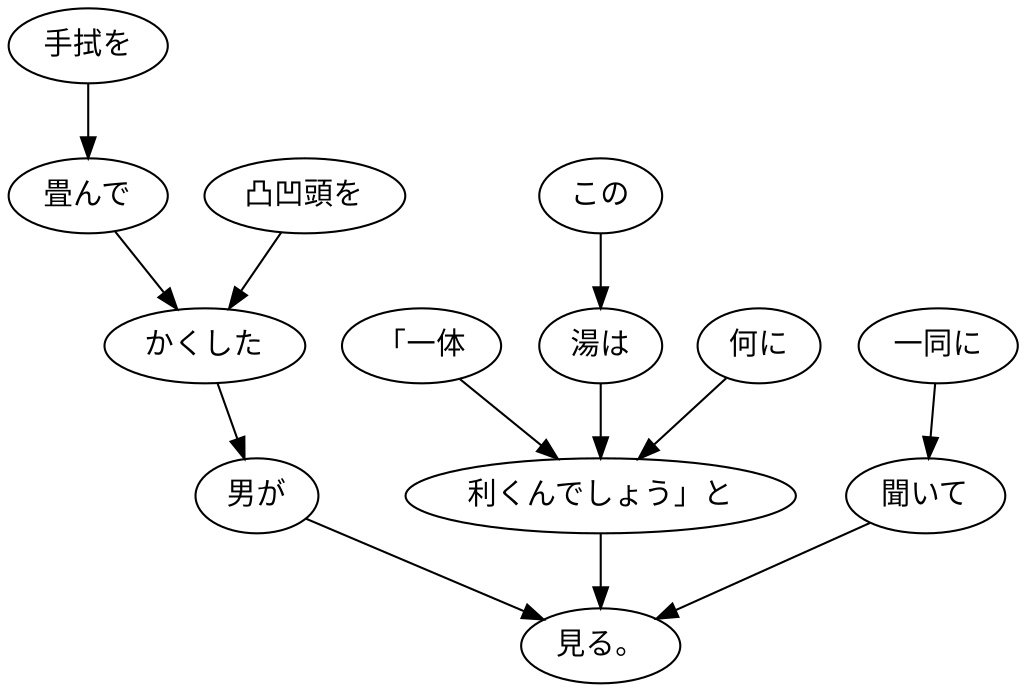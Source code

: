 digraph graph4406 {
	node0 [label="「一体"];
	node1 [label="この"];
	node2 [label="湯は"];
	node3 [label="何に"];
	node4 [label="利くんでしょう」と"];
	node5 [label="手拭を"];
	node6 [label="畳んで"];
	node7 [label="凸凹頭を"];
	node8 [label="かくした"];
	node9 [label="男が"];
	node10 [label="一同に"];
	node11 [label="聞いて"];
	node12 [label="見る。"];
	node0 -> node4;
	node1 -> node2;
	node2 -> node4;
	node3 -> node4;
	node4 -> node12;
	node5 -> node6;
	node6 -> node8;
	node7 -> node8;
	node8 -> node9;
	node9 -> node12;
	node10 -> node11;
	node11 -> node12;
}

